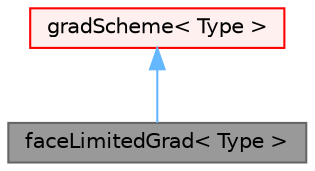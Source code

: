 digraph "faceLimitedGrad&lt; Type &gt;"
{
 // LATEX_PDF_SIZE
  bgcolor="transparent";
  edge [fontname=Helvetica,fontsize=10,labelfontname=Helvetica,labelfontsize=10];
  node [fontname=Helvetica,fontsize=10,shape=box,height=0.2,width=0.4];
  Node1 [id="Node000001",label="faceLimitedGrad\< Type \>",height=0.2,width=0.4,color="gray40", fillcolor="grey60", style="filled", fontcolor="black",tooltip="faceLimitedGrad gradient scheme applied to a runTime selected base gradient scheme."];
  Node2 -> Node1 [id="edge1_Node000001_Node000002",dir="back",color="steelblue1",style="solid",tooltip=" "];
  Node2 [id="Node000002",label="gradScheme\< Type \>",height=0.2,width=0.4,color="red", fillcolor="#FFF0F0", style="filled",URL="$classFoam_1_1fv_1_1gradScheme.html",tooltip="Abstract base class for gradient schemes."];
}
